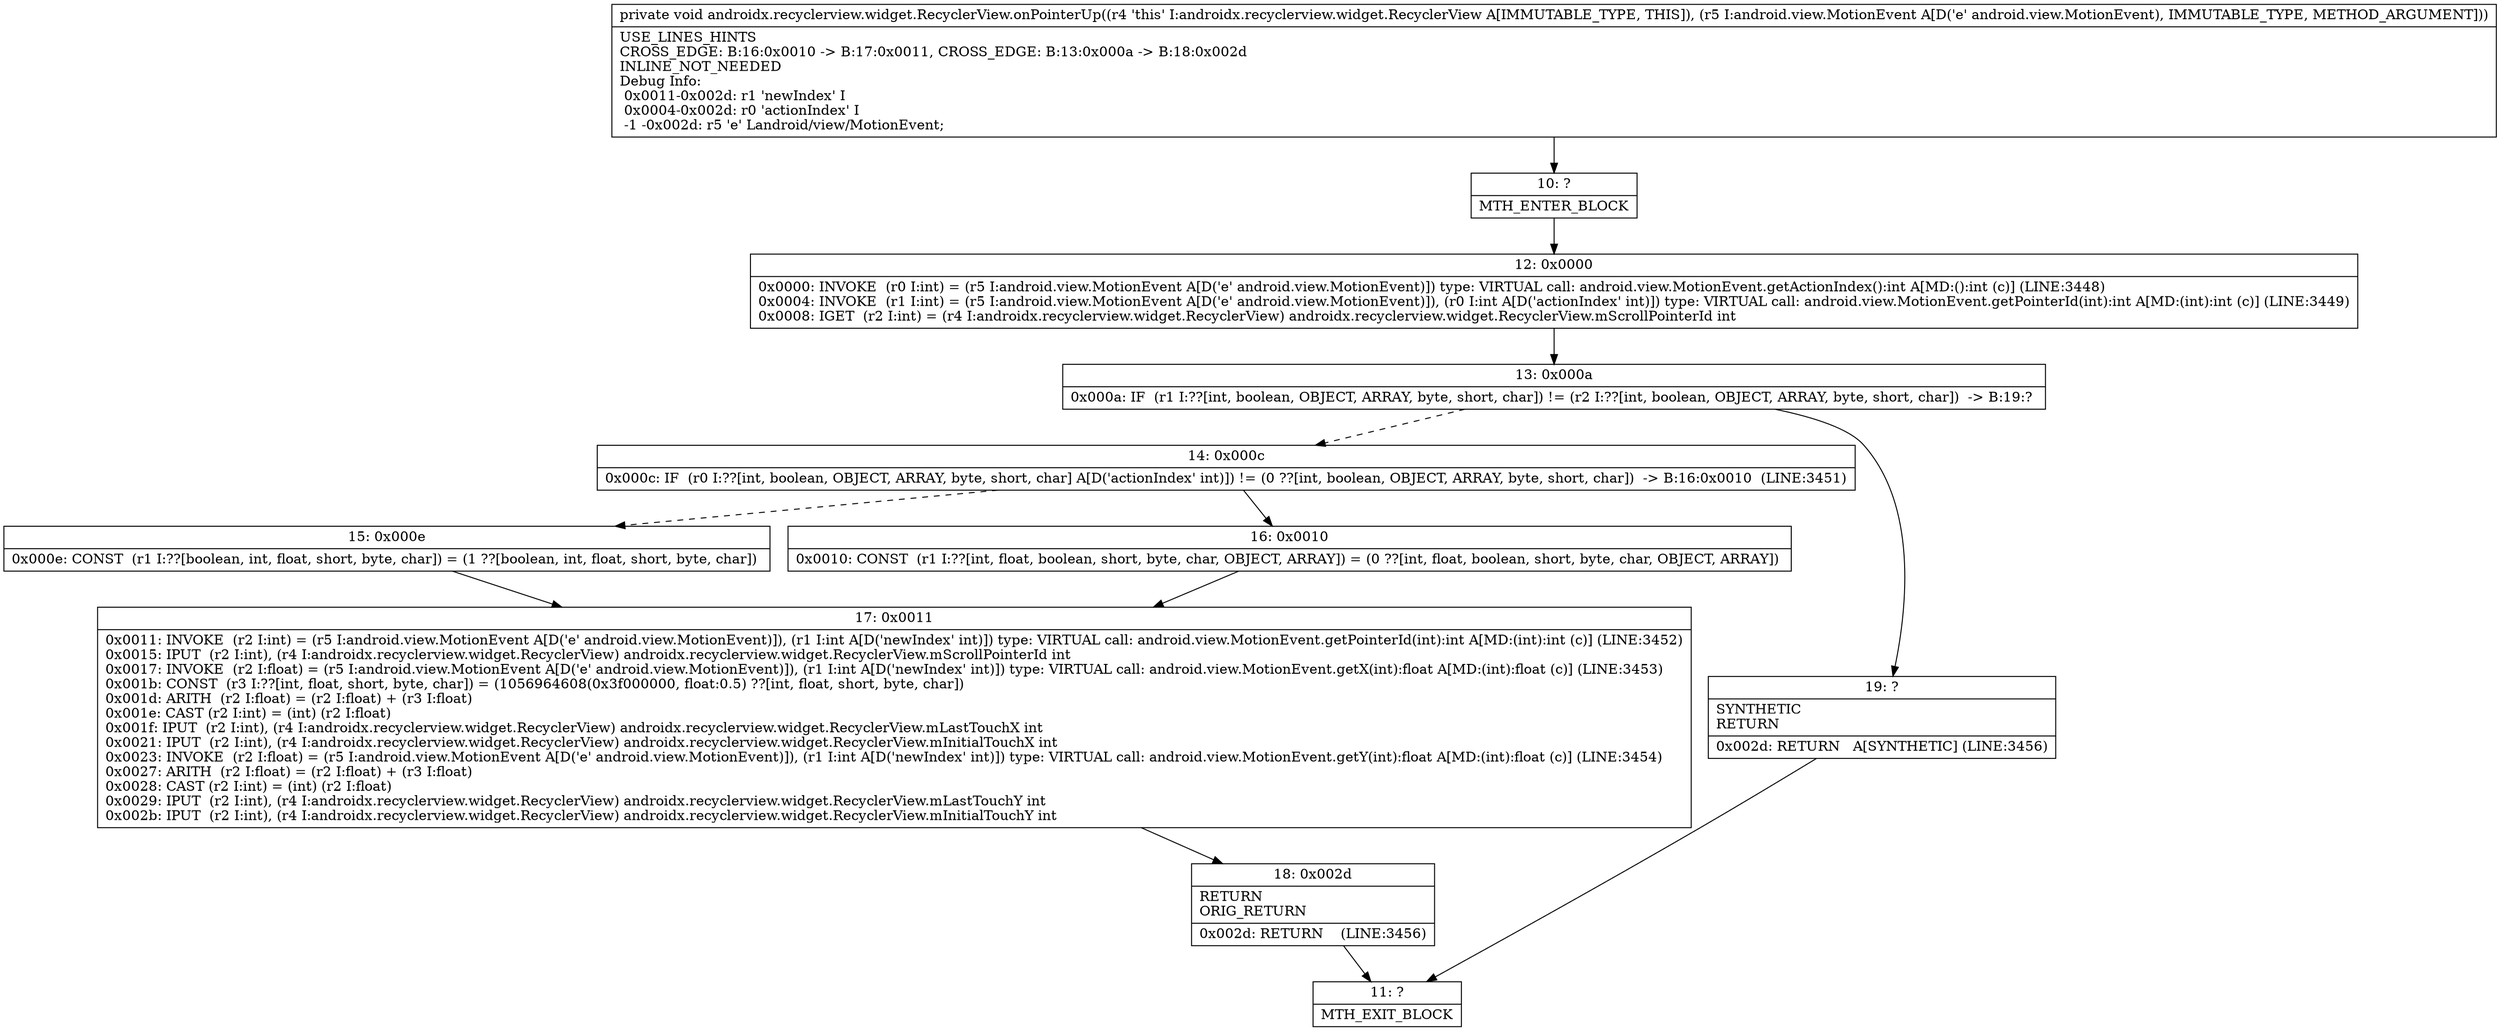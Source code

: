 digraph "CFG forandroidx.recyclerview.widget.RecyclerView.onPointerUp(Landroid\/view\/MotionEvent;)V" {
Node_10 [shape=record,label="{10\:\ ?|MTH_ENTER_BLOCK\l}"];
Node_12 [shape=record,label="{12\:\ 0x0000|0x0000: INVOKE  (r0 I:int) = (r5 I:android.view.MotionEvent A[D('e' android.view.MotionEvent)]) type: VIRTUAL call: android.view.MotionEvent.getActionIndex():int A[MD:():int (c)] (LINE:3448)\l0x0004: INVOKE  (r1 I:int) = (r5 I:android.view.MotionEvent A[D('e' android.view.MotionEvent)]), (r0 I:int A[D('actionIndex' int)]) type: VIRTUAL call: android.view.MotionEvent.getPointerId(int):int A[MD:(int):int (c)] (LINE:3449)\l0x0008: IGET  (r2 I:int) = (r4 I:androidx.recyclerview.widget.RecyclerView) androidx.recyclerview.widget.RecyclerView.mScrollPointerId int \l}"];
Node_13 [shape=record,label="{13\:\ 0x000a|0x000a: IF  (r1 I:??[int, boolean, OBJECT, ARRAY, byte, short, char]) != (r2 I:??[int, boolean, OBJECT, ARRAY, byte, short, char])  \-\> B:19:? \l}"];
Node_14 [shape=record,label="{14\:\ 0x000c|0x000c: IF  (r0 I:??[int, boolean, OBJECT, ARRAY, byte, short, char] A[D('actionIndex' int)]) != (0 ??[int, boolean, OBJECT, ARRAY, byte, short, char])  \-\> B:16:0x0010  (LINE:3451)\l}"];
Node_15 [shape=record,label="{15\:\ 0x000e|0x000e: CONST  (r1 I:??[boolean, int, float, short, byte, char]) = (1 ??[boolean, int, float, short, byte, char]) \l}"];
Node_17 [shape=record,label="{17\:\ 0x0011|0x0011: INVOKE  (r2 I:int) = (r5 I:android.view.MotionEvent A[D('e' android.view.MotionEvent)]), (r1 I:int A[D('newIndex' int)]) type: VIRTUAL call: android.view.MotionEvent.getPointerId(int):int A[MD:(int):int (c)] (LINE:3452)\l0x0015: IPUT  (r2 I:int), (r4 I:androidx.recyclerview.widget.RecyclerView) androidx.recyclerview.widget.RecyclerView.mScrollPointerId int \l0x0017: INVOKE  (r2 I:float) = (r5 I:android.view.MotionEvent A[D('e' android.view.MotionEvent)]), (r1 I:int A[D('newIndex' int)]) type: VIRTUAL call: android.view.MotionEvent.getX(int):float A[MD:(int):float (c)] (LINE:3453)\l0x001b: CONST  (r3 I:??[int, float, short, byte, char]) = (1056964608(0x3f000000, float:0.5) ??[int, float, short, byte, char]) \l0x001d: ARITH  (r2 I:float) = (r2 I:float) + (r3 I:float) \l0x001e: CAST (r2 I:int) = (int) (r2 I:float) \l0x001f: IPUT  (r2 I:int), (r4 I:androidx.recyclerview.widget.RecyclerView) androidx.recyclerview.widget.RecyclerView.mLastTouchX int \l0x0021: IPUT  (r2 I:int), (r4 I:androidx.recyclerview.widget.RecyclerView) androidx.recyclerview.widget.RecyclerView.mInitialTouchX int \l0x0023: INVOKE  (r2 I:float) = (r5 I:android.view.MotionEvent A[D('e' android.view.MotionEvent)]), (r1 I:int A[D('newIndex' int)]) type: VIRTUAL call: android.view.MotionEvent.getY(int):float A[MD:(int):float (c)] (LINE:3454)\l0x0027: ARITH  (r2 I:float) = (r2 I:float) + (r3 I:float) \l0x0028: CAST (r2 I:int) = (int) (r2 I:float) \l0x0029: IPUT  (r2 I:int), (r4 I:androidx.recyclerview.widget.RecyclerView) androidx.recyclerview.widget.RecyclerView.mLastTouchY int \l0x002b: IPUT  (r2 I:int), (r4 I:androidx.recyclerview.widget.RecyclerView) androidx.recyclerview.widget.RecyclerView.mInitialTouchY int \l}"];
Node_18 [shape=record,label="{18\:\ 0x002d|RETURN\lORIG_RETURN\l|0x002d: RETURN    (LINE:3456)\l}"];
Node_11 [shape=record,label="{11\:\ ?|MTH_EXIT_BLOCK\l}"];
Node_16 [shape=record,label="{16\:\ 0x0010|0x0010: CONST  (r1 I:??[int, float, boolean, short, byte, char, OBJECT, ARRAY]) = (0 ??[int, float, boolean, short, byte, char, OBJECT, ARRAY]) \l}"];
Node_19 [shape=record,label="{19\:\ ?|SYNTHETIC\lRETURN\l|0x002d: RETURN   A[SYNTHETIC] (LINE:3456)\l}"];
MethodNode[shape=record,label="{private void androidx.recyclerview.widget.RecyclerView.onPointerUp((r4 'this' I:androidx.recyclerview.widget.RecyclerView A[IMMUTABLE_TYPE, THIS]), (r5 I:android.view.MotionEvent A[D('e' android.view.MotionEvent), IMMUTABLE_TYPE, METHOD_ARGUMENT]))  | USE_LINES_HINTS\lCROSS_EDGE: B:16:0x0010 \-\> B:17:0x0011, CROSS_EDGE: B:13:0x000a \-\> B:18:0x002d\lINLINE_NOT_NEEDED\lDebug Info:\l  0x0011\-0x002d: r1 'newIndex' I\l  0x0004\-0x002d: r0 'actionIndex' I\l  \-1 \-0x002d: r5 'e' Landroid\/view\/MotionEvent;\l}"];
MethodNode -> Node_10;Node_10 -> Node_12;
Node_12 -> Node_13;
Node_13 -> Node_14[style=dashed];
Node_13 -> Node_19;
Node_14 -> Node_15[style=dashed];
Node_14 -> Node_16;
Node_15 -> Node_17;
Node_17 -> Node_18;
Node_18 -> Node_11;
Node_16 -> Node_17;
Node_19 -> Node_11;
}

